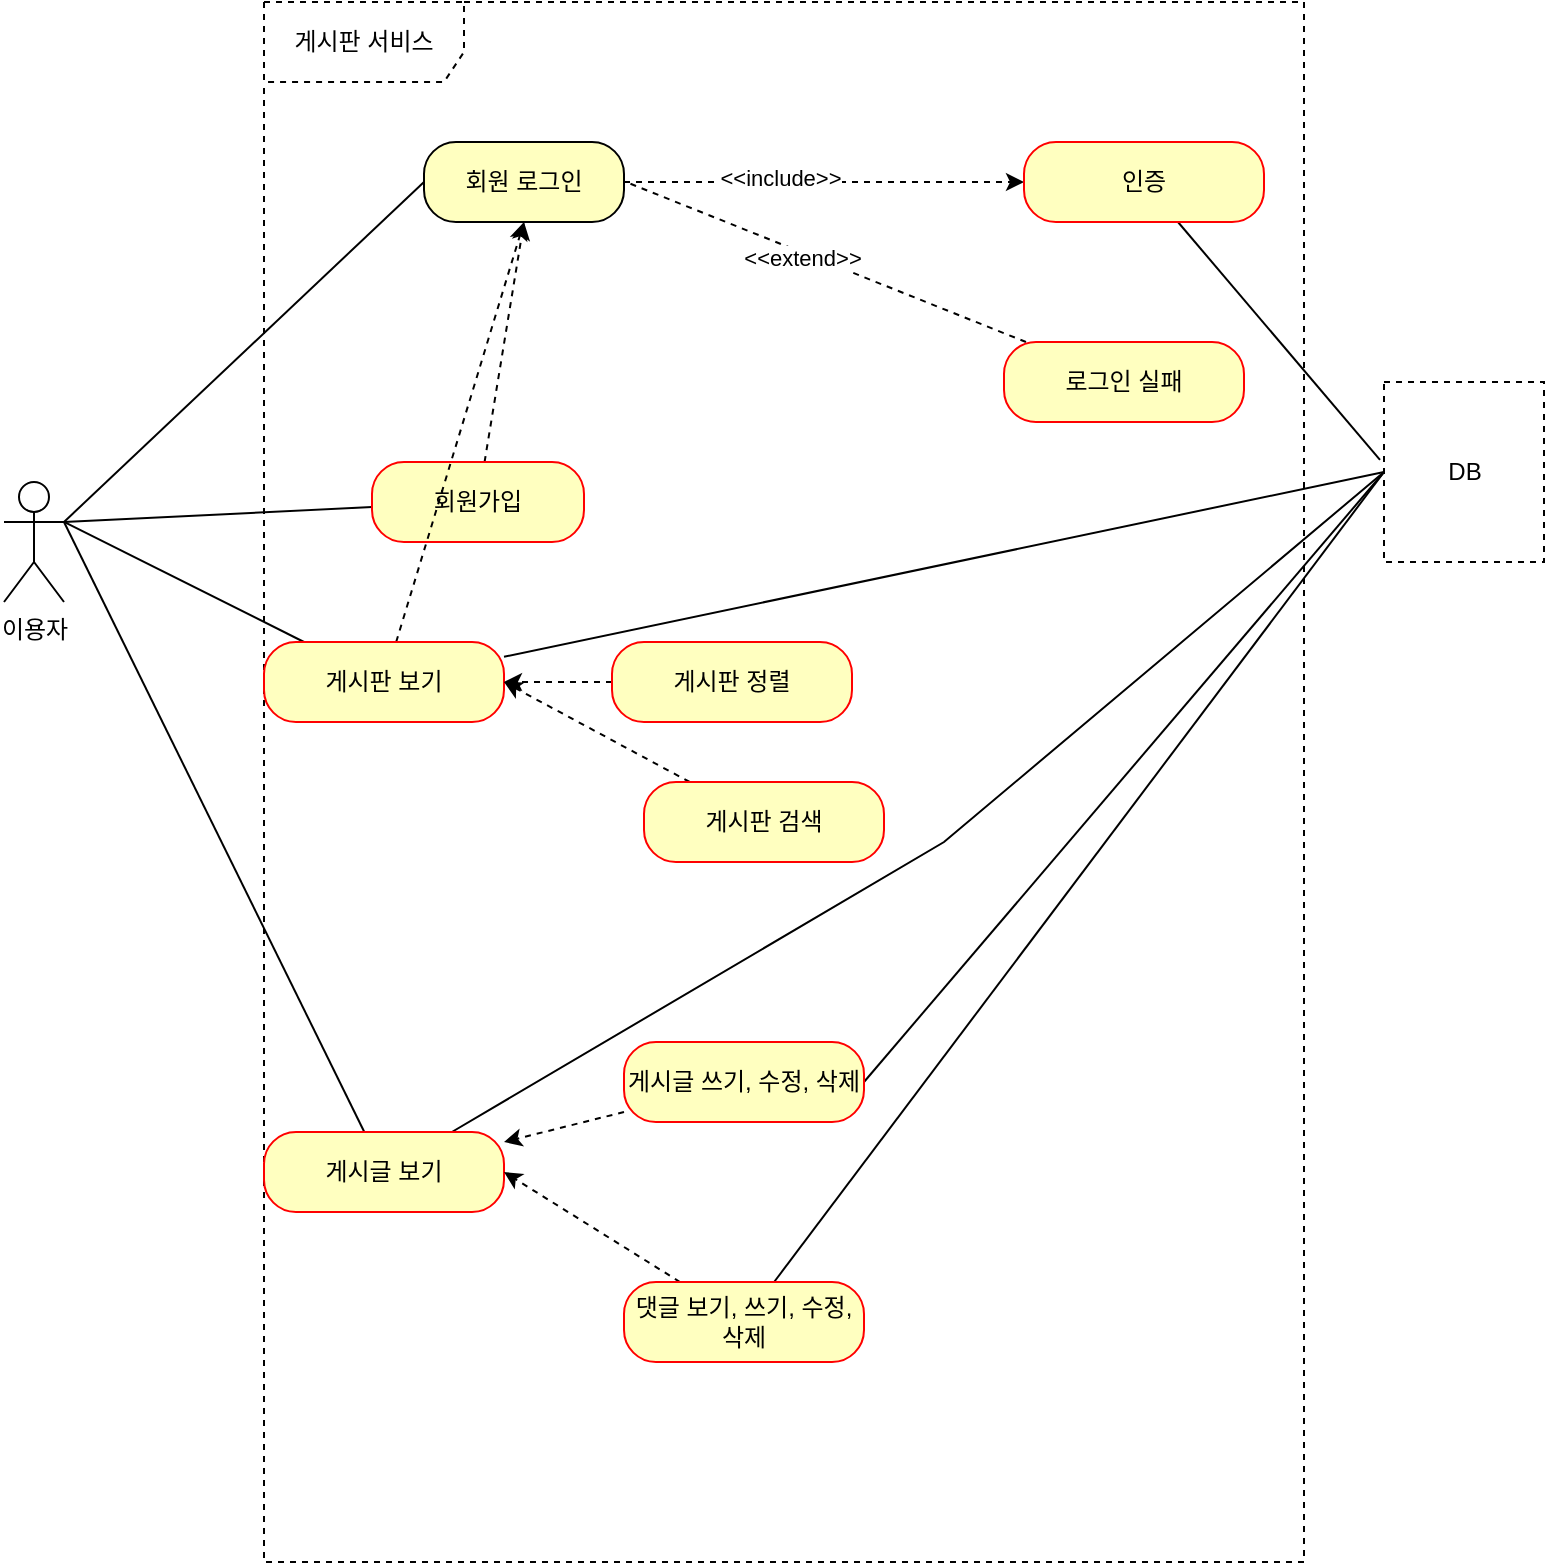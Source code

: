 <mxfile version="20.2.2" type="github">
  <diagram id="YNPceU7oMhj5jo6J98xI" name="페이지-1">
    <mxGraphModel dx="1422" dy="905" grid="1" gridSize="10" guides="1" tooltips="1" connect="1" arrows="1" fold="1" page="1" pageScale="1" pageWidth="827" pageHeight="1169" math="0" shadow="0">
      <root>
        <mxCell id="0" />
        <mxCell id="1" parent="0" />
        <mxCell id="IS_yghBOFU8617uEn1yr-1" value="이용자" style="shape=umlActor;verticalLabelPosition=bottom;verticalAlign=top;html=1;" vertex="1" parent="1">
          <mxGeometry x="50" y="240" width="30" height="60" as="geometry" />
        </mxCell>
        <mxCell id="IS_yghBOFU8617uEn1yr-4" value="게시판 서비스" style="shape=umlFrame;whiteSpace=wrap;html=1;width=100;height=40;dashed=1;" vertex="1" parent="1">
          <mxGeometry x="180" width="520" height="780" as="geometry" />
        </mxCell>
        <mxCell id="IS_yghBOFU8617uEn1yr-33" style="edgeStyle=none;rounded=0;orthogonalLoop=1;jettySize=auto;html=1;entryX=0.5;entryY=1;entryDx=0;entryDy=0;dashed=1;endArrow=classic;endFill=1;" edge="1" parent="1" source="IS_yghBOFU8617uEn1yr-5" target="IS_yghBOFU8617uEn1yr-8">
          <mxGeometry relative="1" as="geometry" />
        </mxCell>
        <mxCell id="IS_yghBOFU8617uEn1yr-44" style="edgeStyle=none;rounded=0;orthogonalLoop=1;jettySize=auto;html=1;entryX=1;entryY=0.333;entryDx=0;entryDy=0;entryPerimeter=0;endArrow=none;endFill=0;" edge="1" parent="1" source="IS_yghBOFU8617uEn1yr-5" target="IS_yghBOFU8617uEn1yr-1">
          <mxGeometry relative="1" as="geometry" />
        </mxCell>
        <mxCell id="IS_yghBOFU8617uEn1yr-5" value="회원가입" style="rounded=1;whiteSpace=wrap;html=1;arcSize=40;fontColor=#000000;fillColor=#ffffc0;strokeColor=#ff0000;" vertex="1" parent="1">
          <mxGeometry x="234" y="230" width="106" height="40" as="geometry" />
        </mxCell>
        <mxCell id="IS_yghBOFU8617uEn1yr-34" style="edgeStyle=none;rounded=0;orthogonalLoop=1;jettySize=auto;html=1;entryX=0.5;entryY=1;entryDx=0;entryDy=0;dashed=1;endArrow=classic;endFill=1;" edge="1" parent="1" source="IS_yghBOFU8617uEn1yr-7" target="IS_yghBOFU8617uEn1yr-8">
          <mxGeometry relative="1" as="geometry" />
        </mxCell>
        <mxCell id="IS_yghBOFU8617uEn1yr-42" style="edgeStyle=none;rounded=0;orthogonalLoop=1;jettySize=auto;html=1;entryX=1;entryY=0.333;entryDx=0;entryDy=0;entryPerimeter=0;endArrow=none;endFill=0;" edge="1" parent="1" source="IS_yghBOFU8617uEn1yr-7" target="IS_yghBOFU8617uEn1yr-1">
          <mxGeometry relative="1" as="geometry" />
        </mxCell>
        <mxCell id="IS_yghBOFU8617uEn1yr-47" style="edgeStyle=none;rounded=0;orthogonalLoop=1;jettySize=auto;html=1;entryX=0;entryY=0.5;entryDx=0;entryDy=0;endArrow=none;endFill=0;" edge="1" parent="1" source="IS_yghBOFU8617uEn1yr-7" target="IS_yghBOFU8617uEn1yr-39">
          <mxGeometry relative="1" as="geometry" />
        </mxCell>
        <mxCell id="IS_yghBOFU8617uEn1yr-7" value="게시판 보기" style="rounded=1;whiteSpace=wrap;html=1;arcSize=40;fontColor=#000000;fillColor=#ffffc0;strokeColor=#ff0000;" vertex="1" parent="1">
          <mxGeometry x="180" y="320" width="120" height="40" as="geometry" />
        </mxCell>
        <mxCell id="IS_yghBOFU8617uEn1yr-29" style="edgeStyle=none;rounded=0;orthogonalLoop=1;jettySize=auto;html=1;dashed=1;endArrow=classic;endFill=1;" edge="1" parent="1" source="IS_yghBOFU8617uEn1yr-8" target="IS_yghBOFU8617uEn1yr-9">
          <mxGeometry relative="1" as="geometry" />
        </mxCell>
        <mxCell id="IS_yghBOFU8617uEn1yr-30" value="&amp;lt;&amp;lt;include&amp;gt;&amp;gt;" style="edgeLabel;html=1;align=center;verticalAlign=middle;resizable=0;points=[];" vertex="1" connectable="0" parent="IS_yghBOFU8617uEn1yr-29">
          <mxGeometry x="-0.223" y="2" relative="1" as="geometry">
            <mxPoint as="offset" />
          </mxGeometry>
        </mxCell>
        <mxCell id="IS_yghBOFU8617uEn1yr-45" style="edgeStyle=none;rounded=0;orthogonalLoop=1;jettySize=auto;html=1;exitX=0;exitY=0.5;exitDx=0;exitDy=0;entryX=1;entryY=0.333;entryDx=0;entryDy=0;entryPerimeter=0;endArrow=none;endFill=0;" edge="1" parent="1" source="IS_yghBOFU8617uEn1yr-8" target="IS_yghBOFU8617uEn1yr-1">
          <mxGeometry relative="1" as="geometry" />
        </mxCell>
        <mxCell id="IS_yghBOFU8617uEn1yr-8" value="회원 로그인" style="rounded=1;whiteSpace=wrap;html=1;arcSize=40;fontColor=#000000;fillColor=#ffffc0;strokeColor=#000000;" vertex="1" parent="1">
          <mxGeometry x="260" y="70" width="100" height="40" as="geometry" />
        </mxCell>
        <mxCell id="IS_yghBOFU8617uEn1yr-46" style="edgeStyle=none;rounded=0;orthogonalLoop=1;jettySize=auto;html=1;entryX=-0.025;entryY=0.433;entryDx=0;entryDy=0;entryPerimeter=0;endArrow=none;endFill=0;" edge="1" parent="1" source="IS_yghBOFU8617uEn1yr-9" target="IS_yghBOFU8617uEn1yr-39">
          <mxGeometry relative="1" as="geometry" />
        </mxCell>
        <mxCell id="IS_yghBOFU8617uEn1yr-9" value="인증" style="rounded=1;whiteSpace=wrap;html=1;arcSize=40;fontColor=#000000;fillColor=#ffffc0;strokeColor=#ff0000;" vertex="1" parent="1">
          <mxGeometry x="560" y="70" width="120" height="40" as="geometry" />
        </mxCell>
        <mxCell id="IS_yghBOFU8617uEn1yr-31" style="edgeStyle=none;rounded=0;orthogonalLoop=1;jettySize=auto;html=1;entryX=1;entryY=0.5;entryDx=0;entryDy=0;dashed=1;endArrow=none;endFill=0;" edge="1" parent="1">
          <mxGeometry relative="1" as="geometry">
            <mxPoint x="561" y="170" as="sourcePoint" />
            <mxPoint x="361" y="90" as="targetPoint" />
          </mxGeometry>
        </mxCell>
        <mxCell id="IS_yghBOFU8617uEn1yr-32" value="&amp;lt;&amp;lt;extend&amp;gt;&amp;gt;" style="edgeLabel;html=1;align=center;verticalAlign=middle;resizable=0;points=[];" vertex="1" connectable="0" parent="IS_yghBOFU8617uEn1yr-31">
          <mxGeometry x="0.119" y="3" relative="1" as="geometry">
            <mxPoint x="1" as="offset" />
          </mxGeometry>
        </mxCell>
        <mxCell id="IS_yghBOFU8617uEn1yr-10" value="로그인 실패" style="rounded=1;whiteSpace=wrap;html=1;arcSize=40;fontColor=#000000;fillColor=#ffffc0;strokeColor=#ff0000;" vertex="1" parent="1">
          <mxGeometry x="550" y="170" width="120" height="40" as="geometry" />
        </mxCell>
        <mxCell id="IS_yghBOFU8617uEn1yr-35" style="edgeStyle=none;rounded=0;orthogonalLoop=1;jettySize=auto;html=1;dashed=1;endArrow=classic;endFill=1;" edge="1" parent="1" source="IS_yghBOFU8617uEn1yr-11" target="IS_yghBOFU8617uEn1yr-7">
          <mxGeometry relative="1" as="geometry" />
        </mxCell>
        <mxCell id="IS_yghBOFU8617uEn1yr-11" value="게시판 정렬" style="rounded=1;whiteSpace=wrap;html=1;arcSize=40;fontColor=#000000;fillColor=#ffffc0;strokeColor=#ff0000;" vertex="1" parent="1">
          <mxGeometry x="354" y="320" width="120" height="40" as="geometry" />
        </mxCell>
        <mxCell id="IS_yghBOFU8617uEn1yr-43" style="edgeStyle=none;rounded=0;orthogonalLoop=1;jettySize=auto;html=1;entryX=1;entryY=0.333;entryDx=0;entryDy=0;entryPerimeter=0;endArrow=none;endFill=0;" edge="1" parent="1" source="IS_yghBOFU8617uEn1yr-12" target="IS_yghBOFU8617uEn1yr-1">
          <mxGeometry relative="1" as="geometry" />
        </mxCell>
        <mxCell id="IS_yghBOFU8617uEn1yr-48" style="edgeStyle=none;rounded=0;orthogonalLoop=1;jettySize=auto;html=1;entryX=0;entryY=0.5;entryDx=0;entryDy=0;endArrow=none;endFill=0;" edge="1" parent="1" source="IS_yghBOFU8617uEn1yr-12" target="IS_yghBOFU8617uEn1yr-39">
          <mxGeometry relative="1" as="geometry">
            <Array as="points">
              <mxPoint x="520" y="420" />
            </Array>
          </mxGeometry>
        </mxCell>
        <mxCell id="IS_yghBOFU8617uEn1yr-12" value="게시글 보기" style="rounded=1;whiteSpace=wrap;html=1;arcSize=40;fontColor=#000000;fillColor=#ffffc0;strokeColor=#ff0000;" vertex="1" parent="1">
          <mxGeometry x="180" y="565" width="120" height="40" as="geometry" />
        </mxCell>
        <mxCell id="IS_yghBOFU8617uEn1yr-36" style="edgeStyle=none;rounded=0;orthogonalLoop=1;jettySize=auto;html=1;entryX=1;entryY=0.5;entryDx=0;entryDy=0;dashed=1;endArrow=classic;endFill=1;" edge="1" parent="1" source="IS_yghBOFU8617uEn1yr-13" target="IS_yghBOFU8617uEn1yr-7">
          <mxGeometry relative="1" as="geometry" />
        </mxCell>
        <mxCell id="IS_yghBOFU8617uEn1yr-13" value="게시판 검색" style="rounded=1;whiteSpace=wrap;html=1;arcSize=40;fontColor=#000000;fillColor=#ffffc0;strokeColor=#ff0000;" vertex="1" parent="1">
          <mxGeometry x="370" y="390" width="120" height="40" as="geometry" />
        </mxCell>
        <mxCell id="IS_yghBOFU8617uEn1yr-37" style="edgeStyle=none;rounded=0;orthogonalLoop=1;jettySize=auto;html=1;dashed=1;endArrow=classic;endFill=1;" edge="1" parent="1" source="IS_yghBOFU8617uEn1yr-14" target="IS_yghBOFU8617uEn1yr-12">
          <mxGeometry relative="1" as="geometry" />
        </mxCell>
        <mxCell id="IS_yghBOFU8617uEn1yr-49" style="edgeStyle=none;rounded=0;orthogonalLoop=1;jettySize=auto;html=1;exitX=1;exitY=0.5;exitDx=0;exitDy=0;entryX=0;entryY=0.5;entryDx=0;entryDy=0;endArrow=none;endFill=0;" edge="1" parent="1" source="IS_yghBOFU8617uEn1yr-14" target="IS_yghBOFU8617uEn1yr-39">
          <mxGeometry relative="1" as="geometry" />
        </mxCell>
        <mxCell id="IS_yghBOFU8617uEn1yr-14" value="게시글 쓰기, 수정, 삭제" style="rounded=1;whiteSpace=wrap;html=1;arcSize=40;fontColor=#000000;fillColor=#ffffc0;strokeColor=#ff0000;" vertex="1" parent="1">
          <mxGeometry x="360" y="520" width="120" height="40" as="geometry" />
        </mxCell>
        <mxCell id="IS_yghBOFU8617uEn1yr-38" style="edgeStyle=none;rounded=0;orthogonalLoop=1;jettySize=auto;html=1;entryX=1;entryY=0.5;entryDx=0;entryDy=0;dashed=1;endArrow=classic;endFill=1;" edge="1" parent="1" source="IS_yghBOFU8617uEn1yr-15" target="IS_yghBOFU8617uEn1yr-12">
          <mxGeometry relative="1" as="geometry" />
        </mxCell>
        <mxCell id="IS_yghBOFU8617uEn1yr-50" style="edgeStyle=none;rounded=0;orthogonalLoop=1;jettySize=auto;html=1;entryX=0;entryY=0.5;entryDx=0;entryDy=0;endArrow=none;endFill=0;" edge="1" parent="1" source="IS_yghBOFU8617uEn1yr-15" target="IS_yghBOFU8617uEn1yr-39">
          <mxGeometry relative="1" as="geometry" />
        </mxCell>
        <mxCell id="IS_yghBOFU8617uEn1yr-15" value="댓글 보기, 쓰기, 수정, 삭제" style="rounded=1;whiteSpace=wrap;html=1;arcSize=40;fontColor=#000000;fillColor=#ffffc0;strokeColor=#ff0000;" vertex="1" parent="1">
          <mxGeometry x="360" y="640" width="120" height="40" as="geometry" />
        </mxCell>
        <mxCell id="IS_yghBOFU8617uEn1yr-39" value="DB" style="html=1;dropTarget=0;dashed=1;strokeColor=#000000;" vertex="1" parent="1">
          <mxGeometry x="740" y="190" width="80" height="90" as="geometry" />
        </mxCell>
      </root>
    </mxGraphModel>
  </diagram>
</mxfile>
